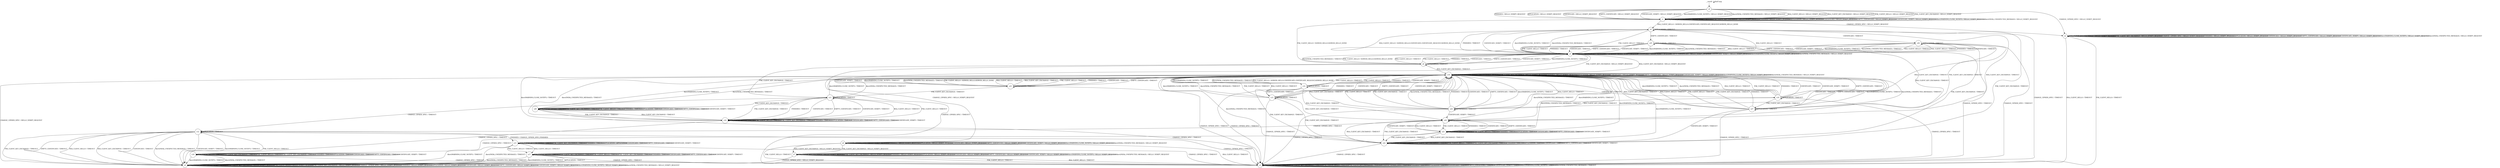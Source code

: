 digraph g {
	graph [name=g];
	s0	[label=s0,
		shape=circle];
	s1	[label=s1,
		shape=circle];
	s0 -> s1	[key=0,
		label="RSA_CLIENT_HELLO / HELLO_VERIFY_REQUEST"];
	s0 -> s1	[key=1,
		label="RSA_CLIENT_KEY_EXCHANGE / HELLO_VERIFY_REQUEST"];
	s0 -> s1	[key=2,
		label="PSK_CLIENT_HELLO / HELLO_VERIFY_REQUEST"];
	s0 -> s1	[key=3,
		label="PSK_CLIENT_KEY_EXCHANGE / HELLO_VERIFY_REQUEST"];
	s0 -> s1	[key=4,
		label="FINISHED / HELLO_VERIFY_REQUEST"];
	s0 -> s1	[key=5,
		label="APPLICATION / HELLO_VERIFY_REQUEST"];
	s0 -> s1	[key=6,
		label="CERTIFICATE / HELLO_VERIFY_REQUEST"];
	s0 -> s1	[key=7,
		label="EMPTY_CERTIFICATE / HELLO_VERIFY_REQUEST"];
	s0 -> s1	[key=8,
		label="CERTIFICATE_VERIFY / HELLO_VERIFY_REQUEST"];
	s0 -> s1	[key=9,
		label="Alert(WARNING,CLOSE_NOTIFY) / HELLO_VERIFY_REQUEST"];
	s0 -> s1	[key=10,
		label="Alert(FATAL,UNEXPECTED_MESSAGE) / HELLO_VERIFY_REQUEST"];
	s2	[label=s2,
		shape=circle];
	s0 -> s2	[key=0,
		label="CHANGE_CIPHER_SPEC / HELLO_VERIFY_REQUEST"];
	s1 -> s1	[key=0,
		label="RSA_CLIENT_KEY_EXCHANGE / HELLO_VERIFY_REQUEST"];
	s1 -> s1	[key=1,
		label="PSK_CLIENT_KEY_EXCHANGE / HELLO_VERIFY_REQUEST"];
	s1 -> s1	[key=2,
		label="FINISHED / HELLO_VERIFY_REQUEST"];
	s1 -> s1	[key=3,
		label="APPLICATION / HELLO_VERIFY_REQUEST"];
	s1 -> s1	[key=4,
		label="CERTIFICATE / HELLO_VERIFY_REQUEST"];
	s1 -> s1	[key=5,
		label="EMPTY_CERTIFICATE / HELLO_VERIFY_REQUEST"];
	s1 -> s1	[key=6,
		label="CERTIFICATE_VERIFY / HELLO_VERIFY_REQUEST"];
	s1 -> s1	[key=7,
		label="Alert(WARNING,CLOSE_NOTIFY) / HELLO_VERIFY_REQUEST"];
	s1 -> s1	[key=8,
		label="Alert(FATAL,UNEXPECTED_MESSAGE) / HELLO_VERIFY_REQUEST"];
	s1 -> s2	[key=0,
		label="CHANGE_CIPHER_SPEC / HELLO_VERIFY_REQUEST"];
	s4	[label=s4,
		shape=circle];
	s1 -> s4	[key=0,
		label="RSA_CLIENT_HELLO / SERVER_HELLO,CERTIFICATE,CERTIFICATE_REQUEST,SERVER_HELLO_DONE"];
	s8	[label=s8,
		shape=circle];
	s1 -> s8	[key=0,
		label="PSK_CLIENT_HELLO / SERVER_HELLO,SERVER_HELLO_DONE"];
	s2 -> s2	[key=0,
		label="RSA_CLIENT_KEY_EXCHANGE / HELLO_VERIFY_REQUEST"];
	s2 -> s2	[key=1,
		label="PSK_CLIENT_KEY_EXCHANGE / HELLO_VERIFY_REQUEST"];
	s2 -> s2	[key=2,
		label="CHANGE_CIPHER_SPEC / HELLO_VERIFY_REQUEST"];
	s2 -> s2	[key=3,
		label="FINISHED / HELLO_VERIFY_REQUEST"];
	s2 -> s2	[key=4,
		label="APPLICATION / HELLO_VERIFY_REQUEST"];
	s2 -> s2	[key=5,
		label="CERTIFICATE / HELLO_VERIFY_REQUEST"];
	s2 -> s2	[key=6,
		label="EMPTY_CERTIFICATE / HELLO_VERIFY_REQUEST"];
	s2 -> s2	[key=7,
		label="CERTIFICATE_VERIFY / HELLO_VERIFY_REQUEST"];
	s2 -> s2	[key=8,
		label="Alert(WARNING,CLOSE_NOTIFY) / HELLO_VERIFY_REQUEST"];
	s2 -> s2	[key=9,
		label="Alert(FATAL,UNEXPECTED_MESSAGE) / HELLO_VERIFY_REQUEST"];
	s3	[label=s3,
		shape=circle];
	s2 -> s3	[key=0,
		label="RSA_CLIENT_HELLO / TIMEOUT"];
	s2 -> s3	[key=1,
		label="PSK_CLIENT_HELLO / TIMEOUT"];
	s3 -> s3	[key=0,
		label="RSA_CLIENT_HELLO / TIMEOUT"];
	s3 -> s3	[key=1,
		label="RSA_CLIENT_KEY_EXCHANGE / TIMEOUT"];
	s3 -> s3	[key=2,
		label="PSK_CLIENT_HELLO / TIMEOUT"];
	s3 -> s3	[key=3,
		label="PSK_CLIENT_KEY_EXCHANGE / TIMEOUT"];
	s3 -> s3	[key=4,
		label="CHANGE_CIPHER_SPEC / TIMEOUT"];
	s3 -> s3	[key=5,
		label="FINISHED / TIMEOUT"];
	s3 -> s3	[key=6,
		label="APPLICATION / TIMEOUT"];
	s3 -> s3	[key=7,
		label="CERTIFICATE / TIMEOUT"];
	s3 -> s3	[key=8,
		label="EMPTY_CERTIFICATE / TIMEOUT"];
	s3 -> s3	[key=9,
		label="CERTIFICATE_VERIFY / TIMEOUT"];
	s3 -> s3	[key=10,
		label="Alert(WARNING,CLOSE_NOTIFY) / TIMEOUT"];
	s3 -> s3	[key=11,
		label="Alert(FATAL,UNEXPECTED_MESSAGE) / TIMEOUT"];
	s4 -> s3	[key=0,
		label="CHANGE_CIPHER_SPEC / TIMEOUT"];
	s4 -> s4	[key=0,
		label="APPLICATION / TIMEOUT"];
	s5	[label=s5,
		shape=circle];
	s4 -> s5	[key=0,
		label="RSA_CLIENT_HELLO / TIMEOUT"];
	s4 -> s5	[key=1,
		label="PSK_CLIENT_HELLO / TIMEOUT"];
	s4 -> s5	[key=2,
		label="FINISHED / TIMEOUT"];
	s4 -> s5	[key=3,
		label="CERTIFICATE_VERIFY / TIMEOUT"];
	s4 -> s5	[key=4,
		label="Alert(WARNING,CLOSE_NOTIFY) / TIMEOUT"];
	s4 -> s5	[key=5,
		label="Alert(FATAL,UNEXPECTED_MESSAGE) / TIMEOUT"];
	s20	[label=s20,
		shape=circle];
	s4 -> s20	[key=0,
		label="RSA_CLIENT_KEY_EXCHANGE / TIMEOUT"];
	s22	[label=s22,
		shape=circle];
	s4 -> s22	[key=0,
		label="PSK_CLIENT_KEY_EXCHANGE / TIMEOUT"];
	s25	[label=s25,
		shape=circle];
	s4 -> s25	[key=0,
		label="EMPTY_CERTIFICATE / TIMEOUT"];
	s26	[label=s26,
		shape=circle];
	s4 -> s26	[key=0,
		label="CERTIFICATE / TIMEOUT"];
	s5 -> s4	[key=0,
		label="RSA_CLIENT_HELLO / SERVER_HELLO,CERTIFICATE,CERTIFICATE_REQUEST,SERVER_HELLO_DONE"];
	s5 -> s5	[key=0,
		label="FINISHED / HELLO_VERIFY_REQUEST"];
	s5 -> s5	[key=1,
		label="APPLICATION / HELLO_VERIFY_REQUEST"];
	s5 -> s5	[key=2,
		label="CERTIFICATE / HELLO_VERIFY_REQUEST"];
	s5 -> s5	[key=3,
		label="EMPTY_CERTIFICATE / HELLO_VERIFY_REQUEST"];
	s5 -> s5	[key=4,
		label="CERTIFICATE_VERIFY / HELLO_VERIFY_REQUEST"];
	s5 -> s5	[key=5,
		label="Alert(WARNING,CLOSE_NOTIFY) / HELLO_VERIFY_REQUEST"];
	s5 -> s5	[key=6,
		label="Alert(FATAL,UNEXPECTED_MESSAGE) / HELLO_VERIFY_REQUEST"];
	s6	[label=s6,
		shape=circle];
	s5 -> s6	[key=0,
		label="CHANGE_CIPHER_SPEC / HELLO_VERIFY_REQUEST"];
	s5 -> s8	[key=0,
		label="PSK_CLIENT_HELLO / SERVER_HELLO,SERVER_HELLO_DONE"];
	s10	[label=s10,
		shape=circle];
	s5 -> s10	[key=0,
		label="RSA_CLIENT_KEY_EXCHANGE / HELLO_VERIFY_REQUEST"];
	s5 -> s10	[key=1,
		label="PSK_CLIENT_KEY_EXCHANGE / HELLO_VERIFY_REQUEST"];
	s6 -> s3	[key=0,
		label="RSA_CLIENT_HELLO / TIMEOUT"];
	s6 -> s3	[key=1,
		label="PSK_CLIENT_HELLO / TIMEOUT"];
	s6 -> s6	[key=0,
		label="CHANGE_CIPHER_SPEC / HELLO_VERIFY_REQUEST"];
	s6 -> s6	[key=1,
		label="FINISHED / HELLO_VERIFY_REQUEST"];
	s6 -> s6	[key=2,
		label="APPLICATION / HELLO_VERIFY_REQUEST"];
	s6 -> s6	[key=3,
		label="CERTIFICATE / HELLO_VERIFY_REQUEST"];
	s6 -> s6	[key=4,
		label="EMPTY_CERTIFICATE / HELLO_VERIFY_REQUEST"];
	s6 -> s6	[key=5,
		label="CERTIFICATE_VERIFY / HELLO_VERIFY_REQUEST"];
	s6 -> s6	[key=6,
		label="Alert(WARNING,CLOSE_NOTIFY) / HELLO_VERIFY_REQUEST"];
	s6 -> s6	[key=7,
		label="Alert(FATAL,UNEXPECTED_MESSAGE) / HELLO_VERIFY_REQUEST"];
	s7	[label=s7,
		shape=circle];
	s6 -> s7	[key=0,
		label="RSA_CLIENT_KEY_EXCHANGE / HELLO_VERIFY_REQUEST"];
	s6 -> s7	[key=1,
		label="PSK_CLIENT_KEY_EXCHANGE / HELLO_VERIFY_REQUEST"];
	s7 -> s3	[key=0,
		label="RSA_CLIENT_HELLO / TIMEOUT"];
	s7 -> s3	[key=1,
		label="PSK_CLIENT_HELLO / TIMEOUT"];
	s7 -> s7	[key=0,
		label="RSA_CLIENT_KEY_EXCHANGE / HELLO_VERIFY_REQUEST"];
	s7 -> s7	[key=1,
		label="PSK_CLIENT_KEY_EXCHANGE / HELLO_VERIFY_REQUEST"];
	s7 -> s7	[key=2,
		label="FINISHED / HELLO_VERIFY_REQUEST"];
	s7 -> s7	[key=3,
		label="APPLICATION / HELLO_VERIFY_REQUEST"];
	s7 -> s7	[key=4,
		label="CERTIFICATE / HELLO_VERIFY_REQUEST"];
	s7 -> s7	[key=5,
		label="EMPTY_CERTIFICATE / HELLO_VERIFY_REQUEST"];
	s7 -> s7	[key=6,
		label="CERTIFICATE_VERIFY / HELLO_VERIFY_REQUEST"];
	s7 -> s7	[key=7,
		label="Alert(WARNING,CLOSE_NOTIFY) / HELLO_VERIFY_REQUEST"];
	s7 -> s7	[key=8,
		label="Alert(FATAL,UNEXPECTED_MESSAGE) / HELLO_VERIFY_REQUEST"];
	s9	[label=s9,
		shape=circle];
	s7 -> s9	[key=0,
		label="CHANGE_CIPHER_SPEC / HELLO_VERIFY_REQUEST"];
	s8 -> s3	[key=0,
		label="CHANGE_CIPHER_SPEC / TIMEOUT"];
	s8 -> s5	[key=0,
		label="RSA_CLIENT_HELLO / TIMEOUT"];
	s8 -> s5	[key=1,
		label="PSK_CLIENT_HELLO / TIMEOUT"];
	s8 -> s5	[key=2,
		label="FINISHED / TIMEOUT"];
	s8 -> s5	[key=3,
		label="CERTIFICATE / TIMEOUT"];
	s8 -> s5	[key=4,
		label="EMPTY_CERTIFICATE / TIMEOUT"];
	s8 -> s5	[key=5,
		label="CERTIFICATE_VERIFY / TIMEOUT"];
	s8 -> s5	[key=6,
		label="Alert(WARNING,CLOSE_NOTIFY) / TIMEOUT"];
	s8 -> s5	[key=7,
		label="Alert(FATAL,UNEXPECTED_MESSAGE) / TIMEOUT"];
	s8 -> s8	[key=0,
		label="APPLICATION / TIMEOUT"];
	s8 -> s10	[key=0,
		label="RSA_CLIENT_KEY_EXCHANGE / TIMEOUT"];
	s11	[label=s11,
		shape=circle];
	s8 -> s11	[key=0,
		label="PSK_CLIENT_KEY_EXCHANGE / TIMEOUT"];
	s9 -> s9	[key=0,
		label="RSA_CLIENT_HELLO / HELLO_VERIFY_REQUEST"];
	s9 -> s9	[key=1,
		label="RSA_CLIENT_KEY_EXCHANGE / HELLO_VERIFY_REQUEST"];
	s9 -> s9	[key=2,
		label="PSK_CLIENT_HELLO / HELLO_VERIFY_REQUEST"];
	s9 -> s9	[key=3,
		label="PSK_CLIENT_KEY_EXCHANGE / HELLO_VERIFY_REQUEST"];
	s9 -> s9	[key=4,
		label="CHANGE_CIPHER_SPEC / HELLO_VERIFY_REQUEST"];
	s9 -> s9	[key=5,
		label="FINISHED / HELLO_VERIFY_REQUEST"];
	s9 -> s9	[key=6,
		label="APPLICATION / HELLO_VERIFY_REQUEST"];
	s9 -> s9	[key=7,
		label="CERTIFICATE / HELLO_VERIFY_REQUEST"];
	s9 -> s9	[key=8,
		label="EMPTY_CERTIFICATE / HELLO_VERIFY_REQUEST"];
	s9 -> s9	[key=9,
		label="CERTIFICATE_VERIFY / HELLO_VERIFY_REQUEST"];
	s9 -> s9	[key=10,
		label="Alert(WARNING,CLOSE_NOTIFY) / HELLO_VERIFY_REQUEST"];
	s9 -> s9	[key=11,
		label="Alert(FATAL,UNEXPECTED_MESSAGE) / HELLO_VERIFY_REQUEST"];
	s10 -> s9	[key=0,
		label="CHANGE_CIPHER_SPEC / HELLO_VERIFY_REQUEST"];
	s10 -> s10	[key=0,
		label="RSA_CLIENT_KEY_EXCHANGE / HELLO_VERIFY_REQUEST"];
	s10 -> s10	[key=1,
		label="PSK_CLIENT_KEY_EXCHANGE / HELLO_VERIFY_REQUEST"];
	s10 -> s10	[key=2,
		label="FINISHED / HELLO_VERIFY_REQUEST"];
	s10 -> s10	[key=3,
		label="APPLICATION / HELLO_VERIFY_REQUEST"];
	s10 -> s10	[key=4,
		label="CERTIFICATE / HELLO_VERIFY_REQUEST"];
	s10 -> s10	[key=5,
		label="EMPTY_CERTIFICATE / HELLO_VERIFY_REQUEST"];
	s10 -> s10	[key=6,
		label="CERTIFICATE_VERIFY / HELLO_VERIFY_REQUEST"];
	s10 -> s10	[key=7,
		label="Alert(WARNING,CLOSE_NOTIFY) / HELLO_VERIFY_REQUEST"];
	s10 -> s10	[key=8,
		label="Alert(FATAL,UNEXPECTED_MESSAGE) / HELLO_VERIFY_REQUEST"];
	s14	[label=s14,
		shape=circle];
	s10 -> s14	[key=0,
		label="RSA_CLIENT_HELLO / SERVER_HELLO,CERTIFICATE,CERTIFICATE_REQUEST,SERVER_HELLO_DONE"];
	s23	[label=s23,
		shape=circle];
	s10 -> s23	[key=0,
		label="PSK_CLIENT_HELLO / SERVER_HELLO,SERVER_HELLO_DONE"];
	s11 -> s10	[key=0,
		label="Alert(WARNING,CLOSE_NOTIFY) / TIMEOUT"];
	s11 -> s10	[key=1,
		label="Alert(FATAL,UNEXPECTED_MESSAGE) / TIMEOUT"];
	s11 -> s11	[key=0,
		label="APPLICATION / TIMEOUT"];
	s12	[label=s12,
		shape=circle];
	s11 -> s12	[key=0,
		label="CHANGE_CIPHER_SPEC / TIMEOUT"];
	s16	[label=s16,
		shape=circle];
	s11 -> s16	[key=0,
		label="RSA_CLIENT_HELLO / TIMEOUT"];
	s11 -> s16	[key=1,
		label="PSK_CLIENT_HELLO / TIMEOUT"];
	s11 -> s16	[key=2,
		label="PSK_CLIENT_KEY_EXCHANGE / TIMEOUT"];
	s11 -> s16	[key=3,
		label="FINISHED / TIMEOUT"];
	s11 -> s16	[key=4,
		label="CERTIFICATE / TIMEOUT"];
	s11 -> s16	[key=5,
		label="EMPTY_CERTIFICATE / TIMEOUT"];
	s11 -> s16	[key=6,
		label="CERTIFICATE_VERIFY / TIMEOUT"];
	s28	[label=s28,
		shape=circle];
	s11 -> s28	[key=0,
		label="RSA_CLIENT_KEY_EXCHANGE / TIMEOUT"];
	s12 -> s3	[key=0,
		label="CHANGE_CIPHER_SPEC / TIMEOUT"];
	s12 -> s9	[key=0,
		label="RSA_CLIENT_HELLO / TIMEOUT"];
	s12 -> s9	[key=1,
		label="RSA_CLIENT_KEY_EXCHANGE / TIMEOUT"];
	s12 -> s9	[key=2,
		label="PSK_CLIENT_HELLO / TIMEOUT"];
	s12 -> s9	[key=3,
		label="PSK_CLIENT_KEY_EXCHANGE / TIMEOUT"];
	s12 -> s9	[key=4,
		label="CERTIFICATE / TIMEOUT"];
	s12 -> s9	[key=5,
		label="EMPTY_CERTIFICATE / TIMEOUT"];
	s12 -> s9	[key=6,
		label="CERTIFICATE_VERIFY / TIMEOUT"];
	s12 -> s9	[key=7,
		label="Alert(WARNING,CLOSE_NOTIFY) / TIMEOUT"];
	s12 -> s9	[key=8,
		label="Alert(FATAL,UNEXPECTED_MESSAGE) / TIMEOUT"];
	s12 -> s12	[key=0,
		label="APPLICATION / TIMEOUT"];
	s13	[label=s13,
		shape=circle];
	s12 -> s13	[key=0,
		label="FINISHED / CHANGE_CIPHER_SPEC,FINISHED"];
	s13 -> s3	[key=0,
		label="CHANGE_CIPHER_SPEC / TIMEOUT"];
	s13 -> s9	[key=0,
		label="Alert(WARNING,CLOSE_NOTIFY) / TIMEOUT"];
	s13 -> s9	[key=1,
		label="Alert(FATAL,UNEXPECTED_MESSAGE) / TIMEOUT"];
	s13 -> s13	[key=0,
		label="RSA_CLIENT_KEY_EXCHANGE / TIMEOUT"];
	s13 -> s13	[key=1,
		label="PSK_CLIENT_KEY_EXCHANGE / TIMEOUT"];
	s13 -> s13	[key=2,
		label="FINISHED / TIMEOUT"];
	s13 -> s13	[key=3,
		label="APPLICATION / APPLICATION"];
	s13 -> s13	[key=4,
		label="CERTIFICATE / TIMEOUT"];
	s13 -> s13	[key=5,
		label="EMPTY_CERTIFICATE / TIMEOUT"];
	s13 -> s13	[key=6,
		label="CERTIFICATE_VERIFY / TIMEOUT"];
	s17	[label=s17,
		shape=circle];
	s13 -> s17	[key=0,
		label="RSA_CLIENT_HELLO / TIMEOUT"];
	s13 -> s17	[key=1,
		label="PSK_CLIENT_HELLO / TIMEOUT"];
	s14 -> s3	[key=0,
		label="CHANGE_CIPHER_SPEC / TIMEOUT"];
	s14 -> s10	[key=0,
		label="RSA_CLIENT_HELLO / TIMEOUT"];
	s14 -> s10	[key=1,
		label="PSK_CLIENT_HELLO / TIMEOUT"];
	s14 -> s10	[key=2,
		label="FINISHED / TIMEOUT"];
	s14 -> s10	[key=3,
		label="CERTIFICATE_VERIFY / TIMEOUT"];
	s14 -> s10	[key=4,
		label="Alert(WARNING,CLOSE_NOTIFY) / TIMEOUT"];
	s14 -> s10	[key=5,
		label="Alert(FATAL,UNEXPECTED_MESSAGE) / TIMEOUT"];
	s14 -> s14	[key=0,
		label="APPLICATION / TIMEOUT"];
	s15	[label=s15,
		shape=circle];
	s14 -> s15	[key=0,
		label="EMPTY_CERTIFICATE / TIMEOUT"];
	s19	[label=s19,
		shape=circle];
	s14 -> s19	[key=0,
		label="CERTIFICATE / TIMEOUT"];
	s14 -> s20	[key=0,
		label="RSA_CLIENT_KEY_EXCHANGE / TIMEOUT"];
	s14 -> s22	[key=0,
		label="PSK_CLIENT_KEY_EXCHANGE / TIMEOUT"];
	s15 -> s3	[key=0,
		label="CHANGE_CIPHER_SPEC / TIMEOUT"];
	s15 -> s10	[key=0,
		label="RSA_CLIENT_HELLO / TIMEOUT"];
	s15 -> s10	[key=1,
		label="PSK_CLIENT_HELLO / TIMEOUT"];
	s15 -> s10	[key=2,
		label="FINISHED / TIMEOUT"];
	s15 -> s10	[key=3,
		label="CERTIFICATE / TIMEOUT"];
	s15 -> s10	[key=4,
		label="EMPTY_CERTIFICATE / TIMEOUT"];
	s15 -> s10	[key=5,
		label="CERTIFICATE_VERIFY / TIMEOUT"];
	s15 -> s10	[key=6,
		label="Alert(WARNING,CLOSE_NOTIFY) / TIMEOUT"];
	s15 -> s10	[key=7,
		label="Alert(FATAL,UNEXPECTED_MESSAGE) / TIMEOUT"];
	s15 -> s15	[key=0,
		label="APPLICATION / TIMEOUT"];
	s15 -> s20	[key=0,
		label="RSA_CLIENT_KEY_EXCHANGE / TIMEOUT"];
	s15 -> s22	[key=0,
		label="PSK_CLIENT_KEY_EXCHANGE / TIMEOUT"];
	s16 -> s10	[key=0,
		label="Alert(WARNING,CLOSE_NOTIFY) / TIMEOUT"];
	s16 -> s10	[key=1,
		label="Alert(FATAL,UNEXPECTED_MESSAGE) / TIMEOUT"];
	s16 -> s16	[key=0,
		label="RSA_CLIENT_HELLO / TIMEOUT"];
	s16 -> s16	[key=1,
		label="PSK_CLIENT_HELLO / TIMEOUT"];
	s16 -> s16	[key=2,
		label="PSK_CLIENT_KEY_EXCHANGE / TIMEOUT"];
	s16 -> s16	[key=3,
		label="FINISHED / TIMEOUT"];
	s16 -> s16	[key=4,
		label="APPLICATION / TIMEOUT"];
	s16 -> s16	[key=5,
		label="CERTIFICATE / TIMEOUT"];
	s16 -> s16	[key=6,
		label="EMPTY_CERTIFICATE / TIMEOUT"];
	s16 -> s16	[key=7,
		label="CERTIFICATE_VERIFY / TIMEOUT"];
	s18	[label=s18,
		shape=circle];
	s16 -> s18	[key=0,
		label="CHANGE_CIPHER_SPEC / TIMEOUT"];
	s16 -> s28	[key=0,
		label="RSA_CLIENT_KEY_EXCHANGE / TIMEOUT"];
	s17 -> s3	[key=0,
		label="CHANGE_CIPHER_SPEC / TIMEOUT"];
	s17 -> s9	[key=0,
		label="APPLICATION / TIMEOUT"];
	s17 -> s9	[key=1,
		label="Alert(WARNING,CLOSE_NOTIFY) / TIMEOUT"];
	s17 -> s9	[key=2,
		label="Alert(FATAL,UNEXPECTED_MESSAGE) / TIMEOUT"];
	s17 -> s17	[key=0,
		label="RSA_CLIENT_HELLO / TIMEOUT"];
	s17 -> s17	[key=1,
		label="RSA_CLIENT_KEY_EXCHANGE / TIMEOUT"];
	s17 -> s17	[key=2,
		label="PSK_CLIENT_HELLO / TIMEOUT"];
	s17 -> s17	[key=3,
		label="PSK_CLIENT_KEY_EXCHANGE / TIMEOUT"];
	s17 -> s17	[key=4,
		label="FINISHED / TIMEOUT"];
	s17 -> s17	[key=5,
		label="CERTIFICATE / TIMEOUT"];
	s17 -> s17	[key=6,
		label="EMPTY_CERTIFICATE / TIMEOUT"];
	s17 -> s17	[key=7,
		label="CERTIFICATE_VERIFY / TIMEOUT"];
	s18 -> s3	[key=0,
		label="CHANGE_CIPHER_SPEC / TIMEOUT"];
	s18 -> s9	[key=0,
		label="Alert(WARNING,CLOSE_NOTIFY) / TIMEOUT"];
	s18 -> s9	[key=1,
		label="Alert(FATAL,UNEXPECTED_MESSAGE) / TIMEOUT"];
	s18 -> s18	[key=0,
		label="RSA_CLIENT_HELLO / TIMEOUT"];
	s18 -> s18	[key=1,
		label="RSA_CLIENT_KEY_EXCHANGE / TIMEOUT"];
	s18 -> s18	[key=2,
		label="PSK_CLIENT_HELLO / TIMEOUT"];
	s18 -> s18	[key=3,
		label="PSK_CLIENT_KEY_EXCHANGE / TIMEOUT"];
	s18 -> s18	[key=4,
		label="FINISHED / TIMEOUT"];
	s18 -> s18	[key=5,
		label="APPLICATION / TIMEOUT"];
	s18 -> s18	[key=6,
		label="CERTIFICATE / TIMEOUT"];
	s18 -> s18	[key=7,
		label="EMPTY_CERTIFICATE / TIMEOUT"];
	s18 -> s18	[key=8,
		label="CERTIFICATE_VERIFY / TIMEOUT"];
	s19 -> s3	[key=0,
		label="CHANGE_CIPHER_SPEC / TIMEOUT"];
	s19 -> s10	[key=0,
		label="RSA_CLIENT_HELLO / TIMEOUT"];
	s19 -> s10	[key=1,
		label="PSK_CLIENT_HELLO / TIMEOUT"];
	s19 -> s10	[key=2,
		label="FINISHED / TIMEOUT"];
	s19 -> s10	[key=3,
		label="CERTIFICATE / TIMEOUT"];
	s19 -> s10	[key=4,
		label="EMPTY_CERTIFICATE / TIMEOUT"];
	s19 -> s10	[key=5,
		label="CERTIFICATE_VERIFY / TIMEOUT"];
	s19 -> s10	[key=6,
		label="Alert(WARNING,CLOSE_NOTIFY) / TIMEOUT"];
	s19 -> s10	[key=7,
		label="Alert(FATAL,UNEXPECTED_MESSAGE) / TIMEOUT"];
	s19 -> s19	[key=0,
		label="APPLICATION / TIMEOUT"];
	s24	[label=s24,
		shape=circle];
	s19 -> s24	[key=0,
		label="RSA_CLIENT_KEY_EXCHANGE / TIMEOUT"];
	s27	[label=s27,
		shape=circle];
	s19 -> s27	[key=0,
		label="PSK_CLIENT_KEY_EXCHANGE / TIMEOUT"];
	s20 -> s10	[key=0,
		label="Alert(WARNING,CLOSE_NOTIFY) / TIMEOUT"];
	s20 -> s10	[key=1,
		label="Alert(FATAL,UNEXPECTED_MESSAGE) / TIMEOUT"];
	s20 -> s12	[key=0,
		label="CHANGE_CIPHER_SPEC / TIMEOUT"];
	s20 -> s20	[key=0,
		label="APPLICATION / TIMEOUT"];
	s21	[label=s21,
		shape=circle];
	s20 -> s21	[key=0,
		label="RSA_CLIENT_HELLO / TIMEOUT"];
	s20 -> s21	[key=1,
		label="PSK_CLIENT_HELLO / TIMEOUT"];
	s20 -> s21	[key=2,
		label="FINISHED / TIMEOUT"];
	s20 -> s21	[key=3,
		label="CERTIFICATE / TIMEOUT"];
	s20 -> s21	[key=4,
		label="EMPTY_CERTIFICATE / TIMEOUT"];
	s20 -> s21	[key=5,
		label="CERTIFICATE_VERIFY / TIMEOUT"];
	s20 -> s22	[key=0,
		label="RSA_CLIENT_KEY_EXCHANGE / TIMEOUT"];
	s20 -> s22	[key=1,
		label="PSK_CLIENT_KEY_EXCHANGE / TIMEOUT"];
	s21 -> s10	[key=0,
		label="Alert(WARNING,CLOSE_NOTIFY) / TIMEOUT"];
	s21 -> s10	[key=1,
		label="Alert(FATAL,UNEXPECTED_MESSAGE) / TIMEOUT"];
	s21 -> s18	[key=0,
		label="CHANGE_CIPHER_SPEC / TIMEOUT"];
	s21 -> s21	[key=0,
		label="RSA_CLIENT_HELLO / TIMEOUT"];
	s21 -> s21	[key=1,
		label="PSK_CLIENT_HELLO / TIMEOUT"];
	s21 -> s21	[key=2,
		label="FINISHED / TIMEOUT"];
	s21 -> s21	[key=3,
		label="APPLICATION / TIMEOUT"];
	s21 -> s21	[key=4,
		label="CERTIFICATE / TIMEOUT"];
	s21 -> s21	[key=5,
		label="EMPTY_CERTIFICATE / TIMEOUT"];
	s21 -> s21	[key=6,
		label="CERTIFICATE_VERIFY / TIMEOUT"];
	s21 -> s22	[key=0,
		label="RSA_CLIENT_KEY_EXCHANGE / TIMEOUT"];
	s21 -> s22	[key=1,
		label="PSK_CLIENT_KEY_EXCHANGE / TIMEOUT"];
	s22 -> s3	[key=0,
		label="CHANGE_CIPHER_SPEC / TIMEOUT"];
	s22 -> s10	[key=0,
		label="Alert(WARNING,CLOSE_NOTIFY) / TIMEOUT"];
	s22 -> s10	[key=1,
		label="Alert(FATAL,UNEXPECTED_MESSAGE) / TIMEOUT"];
	s22 -> s22	[key=0,
		label="RSA_CLIENT_HELLO / TIMEOUT"];
	s22 -> s22	[key=1,
		label="RSA_CLIENT_KEY_EXCHANGE / TIMEOUT"];
	s22 -> s22	[key=2,
		label="PSK_CLIENT_HELLO / TIMEOUT"];
	s22 -> s22	[key=3,
		label="PSK_CLIENT_KEY_EXCHANGE / TIMEOUT"];
	s22 -> s22	[key=4,
		label="FINISHED / TIMEOUT"];
	s22 -> s22	[key=5,
		label="APPLICATION / TIMEOUT"];
	s22 -> s22	[key=6,
		label="CERTIFICATE / TIMEOUT"];
	s22 -> s22	[key=7,
		label="EMPTY_CERTIFICATE / TIMEOUT"];
	s22 -> s22	[key=8,
		label="CERTIFICATE_VERIFY / TIMEOUT"];
	s23 -> s3	[key=0,
		label="CHANGE_CIPHER_SPEC / TIMEOUT"];
	s23 -> s10	[key=0,
		label="RSA_CLIENT_HELLO / TIMEOUT"];
	s23 -> s10	[key=1,
		label="RSA_CLIENT_KEY_EXCHANGE / TIMEOUT"];
	s23 -> s10	[key=2,
		label="PSK_CLIENT_HELLO / TIMEOUT"];
	s23 -> s10	[key=3,
		label="FINISHED / TIMEOUT"];
	s23 -> s10	[key=4,
		label="CERTIFICATE / TIMEOUT"];
	s23 -> s10	[key=5,
		label="EMPTY_CERTIFICATE / TIMEOUT"];
	s23 -> s10	[key=6,
		label="CERTIFICATE_VERIFY / TIMEOUT"];
	s23 -> s10	[key=7,
		label="Alert(WARNING,CLOSE_NOTIFY) / TIMEOUT"];
	s23 -> s10	[key=8,
		label="Alert(FATAL,UNEXPECTED_MESSAGE) / TIMEOUT"];
	s23 -> s11	[key=0,
		label="PSK_CLIENT_KEY_EXCHANGE / TIMEOUT"];
	s23 -> s23	[key=0,
		label="APPLICATION / TIMEOUT"];
	s24 -> s3	[key=0,
		label="CHANGE_CIPHER_SPEC / TIMEOUT"];
	s24 -> s10	[key=0,
		label="RSA_CLIENT_HELLO / TIMEOUT"];
	s24 -> s10	[key=1,
		label="RSA_CLIENT_KEY_EXCHANGE / TIMEOUT"];
	s24 -> s10	[key=2,
		label="PSK_CLIENT_HELLO / TIMEOUT"];
	s24 -> s10	[key=3,
		label="PSK_CLIENT_KEY_EXCHANGE / TIMEOUT"];
	s24 -> s10	[key=4,
		label="FINISHED / TIMEOUT"];
	s24 -> s10	[key=5,
		label="CERTIFICATE / TIMEOUT"];
	s24 -> s10	[key=6,
		label="EMPTY_CERTIFICATE / TIMEOUT"];
	s24 -> s10	[key=7,
		label="Alert(WARNING,CLOSE_NOTIFY) / TIMEOUT"];
	s24 -> s10	[key=8,
		label="Alert(FATAL,UNEXPECTED_MESSAGE) / TIMEOUT"];
	s24 -> s20	[key=0,
		label="CERTIFICATE_VERIFY / TIMEOUT"];
	s24 -> s24	[key=0,
		label="APPLICATION / TIMEOUT"];
	s25 -> s3	[key=0,
		label="CHANGE_CIPHER_SPEC / TIMEOUT"];
	s25 -> s5	[key=0,
		label="RSA_CLIENT_HELLO / TIMEOUT"];
	s25 -> s5	[key=1,
		label="PSK_CLIENT_HELLO / TIMEOUT"];
	s25 -> s5	[key=2,
		label="FINISHED / TIMEOUT"];
	s25 -> s5	[key=3,
		label="CERTIFICATE / TIMEOUT"];
	s25 -> s5	[key=4,
		label="EMPTY_CERTIFICATE / TIMEOUT"];
	s25 -> s5	[key=5,
		label="CERTIFICATE_VERIFY / TIMEOUT"];
	s25 -> s5	[key=6,
		label="Alert(WARNING,CLOSE_NOTIFY) / TIMEOUT"];
	s25 -> s5	[key=7,
		label="Alert(FATAL,UNEXPECTED_MESSAGE) / TIMEOUT"];
	s25 -> s20	[key=0,
		label="RSA_CLIENT_KEY_EXCHANGE / TIMEOUT"];
	s25 -> s22	[key=0,
		label="PSK_CLIENT_KEY_EXCHANGE / TIMEOUT"];
	s25 -> s25	[key=0,
		label="APPLICATION / TIMEOUT"];
	s26 -> s3	[key=0,
		label="CHANGE_CIPHER_SPEC / TIMEOUT"];
	s26 -> s5	[key=0,
		label="RSA_CLIENT_HELLO / TIMEOUT"];
	s26 -> s5	[key=1,
		label="PSK_CLIENT_HELLO / TIMEOUT"];
	s26 -> s5	[key=2,
		label="FINISHED / TIMEOUT"];
	s26 -> s5	[key=3,
		label="CERTIFICATE / TIMEOUT"];
	s26 -> s5	[key=4,
		label="EMPTY_CERTIFICATE / TIMEOUT"];
	s26 -> s5	[key=5,
		label="CERTIFICATE_VERIFY / TIMEOUT"];
	s26 -> s5	[key=6,
		label="Alert(WARNING,CLOSE_NOTIFY) / TIMEOUT"];
	s26 -> s5	[key=7,
		label="Alert(FATAL,UNEXPECTED_MESSAGE) / TIMEOUT"];
	s26 -> s24	[key=0,
		label="RSA_CLIENT_KEY_EXCHANGE / TIMEOUT"];
	s26 -> s26	[key=0,
		label="APPLICATION / TIMEOUT"];
	s26 -> s27	[key=0,
		label="PSK_CLIENT_KEY_EXCHANGE / TIMEOUT"];
	s27 -> s3	[key=0,
		label="CHANGE_CIPHER_SPEC / TIMEOUT"];
	s27 -> s10	[key=0,
		label="RSA_CLIENT_HELLO / TIMEOUT"];
	s27 -> s10	[key=1,
		label="RSA_CLIENT_KEY_EXCHANGE / TIMEOUT"];
	s27 -> s10	[key=2,
		label="PSK_CLIENT_HELLO / TIMEOUT"];
	s27 -> s10	[key=3,
		label="PSK_CLIENT_KEY_EXCHANGE / TIMEOUT"];
	s27 -> s10	[key=4,
		label="FINISHED / TIMEOUT"];
	s27 -> s10	[key=5,
		label="CERTIFICATE / TIMEOUT"];
	s27 -> s10	[key=6,
		label="EMPTY_CERTIFICATE / TIMEOUT"];
	s27 -> s10	[key=7,
		label="Alert(WARNING,CLOSE_NOTIFY) / TIMEOUT"];
	s27 -> s10	[key=8,
		label="Alert(FATAL,UNEXPECTED_MESSAGE) / TIMEOUT"];
	s27 -> s22	[key=0,
		label="CERTIFICATE_VERIFY / TIMEOUT"];
	s27 -> s27	[key=0,
		label="APPLICATION / TIMEOUT"];
	s28 -> s3	[key=0,
		label="CHANGE_CIPHER_SPEC / TIMEOUT"];
	s28 -> s10	[key=0,
		label="Alert(WARNING,CLOSE_NOTIFY) / TIMEOUT"];
	s28 -> s10	[key=1,
		label="Alert(FATAL,UNEXPECTED_MESSAGE) / TIMEOUT"];
	s28 -> s16	[key=0,
		label="PSK_CLIENT_KEY_EXCHANGE / TIMEOUT"];
	s28 -> s28	[key=0,
		label="RSA_CLIENT_HELLO / TIMEOUT"];
	s28 -> s28	[key=1,
		label="RSA_CLIENT_KEY_EXCHANGE / TIMEOUT"];
	s28 -> s28	[key=2,
		label="PSK_CLIENT_HELLO / TIMEOUT"];
	s28 -> s28	[key=3,
		label="FINISHED / TIMEOUT"];
	s28 -> s28	[key=4,
		label="APPLICATION / TIMEOUT"];
	s28 -> s28	[key=5,
		label="CERTIFICATE / TIMEOUT"];
	s28 -> s28	[key=6,
		label="EMPTY_CERTIFICATE / TIMEOUT"];
	s28 -> s28	[key=7,
		label="CERTIFICATE_VERIFY / TIMEOUT"];
	__start0	[height=0,
		shape=none,
		width=0];
	__start0 -> s0	[key=0];
	__start0 -> __start0	[key=0,
		label="Self loop"];
}
